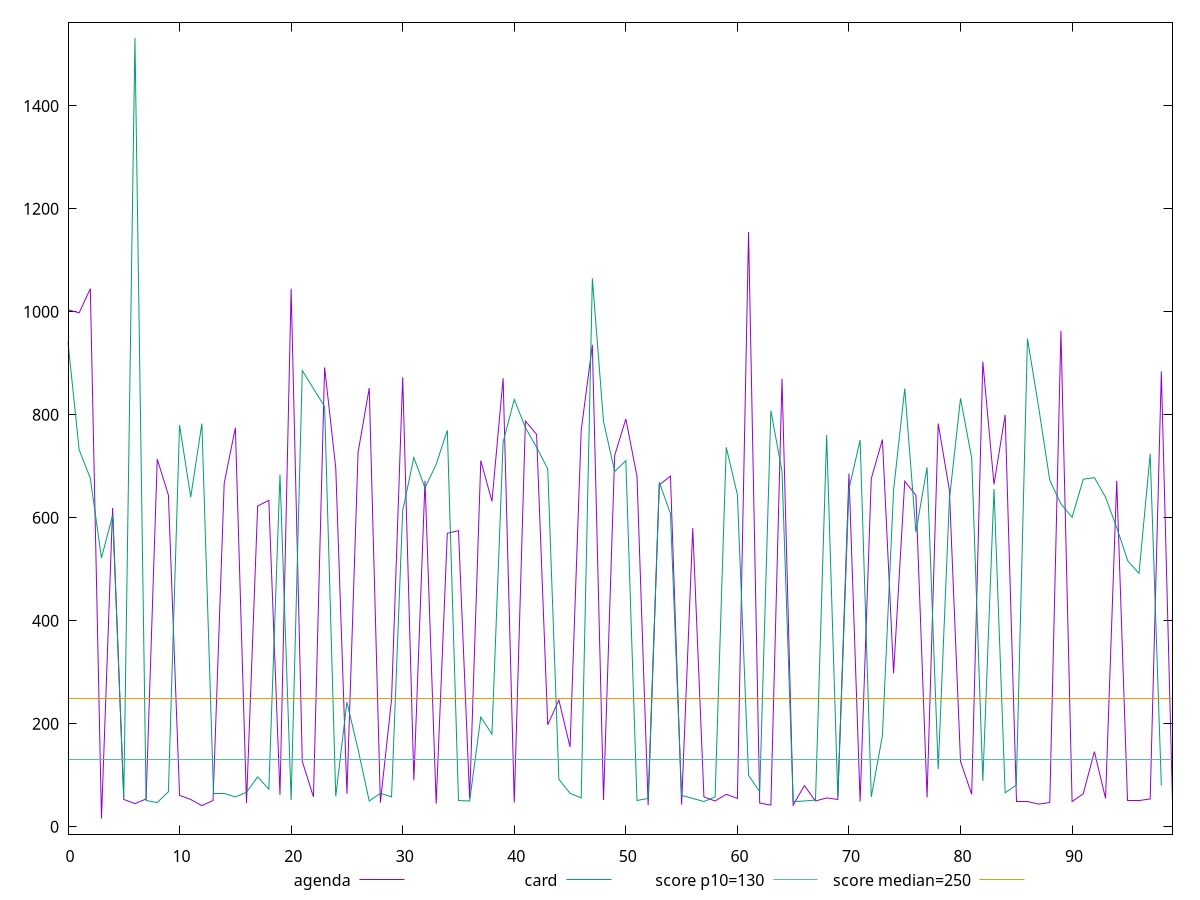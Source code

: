 reset

$agenda <<EOF
0 1004
1 997.9999999999991
2 1045
3 16
4 619
5 53
6 45
7 54
8 714
9 644
10 61
11 53
12 41
13 51
14 667
15 775
16 45.99999999999977
17 623
18 634.0000000000018
19 62
20 1045
21 127
22 58
23 892
24 697
25 64
26 727
27 852.0000000000018
28 47
29 247
30 873
31 90
32 672
33 45.00000000000023
34 569.9999999999982
35 575
36 55
37 711
38 632
39 871
40 47
41 788
42 762
43 198
44 246
45 155
46 770
47 936
48 52
49 721
50 792
51 681
52 42
53 664
54 681
55 43
56 580
57 58
58 50
59 63
60 55
61 1155
62 46
63 42
64 870
65 42.00000000000023
66 80
67 50
68 56
69 53
70 686
71 49
72 676
73 752
74 298
75 671
76 643.9999999999982
77 57
78 783
79 654
80 127
81 63
82 903
83 665
84 800
85 49
86 49
87 44
88 47
89 963
90 49
91 64
92 146
93 55
94 672
95 51.000000000000114
96 51
97 54
98 884
99 49
EOF

$card <<EOF
0 941
1 732
2 677
3 522
4 605
5 57
6 1532.0000000000018
7 51
8 47
9 68
10 780
11 640
12 783
13 64
14 64
15 58
16 67
17 97
18 73
19 684
20 52
21 886
22 850.9999999999991
23 816
24 59
25 242
26 149.99999999999977
27 50
28 65
29 58
30 614
31 717
32 658
33 704
34 770
35 51
36 50
37 213
38 180
39 747
40 830
41 775
42 737
43 695
44 92
45 65
46 56
47 1065
48 787
49 690
50 711
51 50.99999999999977
52 55
53 669
54 608
55 61
56 55
57 49
58 58
59 737
60 645
61 100
62 68
63 808
64 690
65 49
66 50
67 52.00000000000023
68 761
69 57.99999999999977
70 656
71 751
72 58
73 177
74 654
75 851
76 572
77 698
78 112
79 635
80 832
81 716
82 89
83 656
84 66
85 81
86 948
87 815
88 673
89 627
90 601
91 675
92 678
93 640
94 581
95 516
96 492
97 724
98 80
EOF

set key outside below
set xrange [0:99]
set yrange [-14.320000000000036:1562.3200000000018]
set trange [-14.320000000000036:1562.3200000000018]
set terminal svg size 640, 520 enhanced background rgb 'white'
set output "reports/report_00027_2021-02-24T12-40-31.850Z/max-potential-fid/comparison/line/1_vs_2.svg"

plot $agenda title "agenda" with line, \
     $card title "card" with line, \
     130 title "score p10=130", \
     250 title "score median=250"

reset

